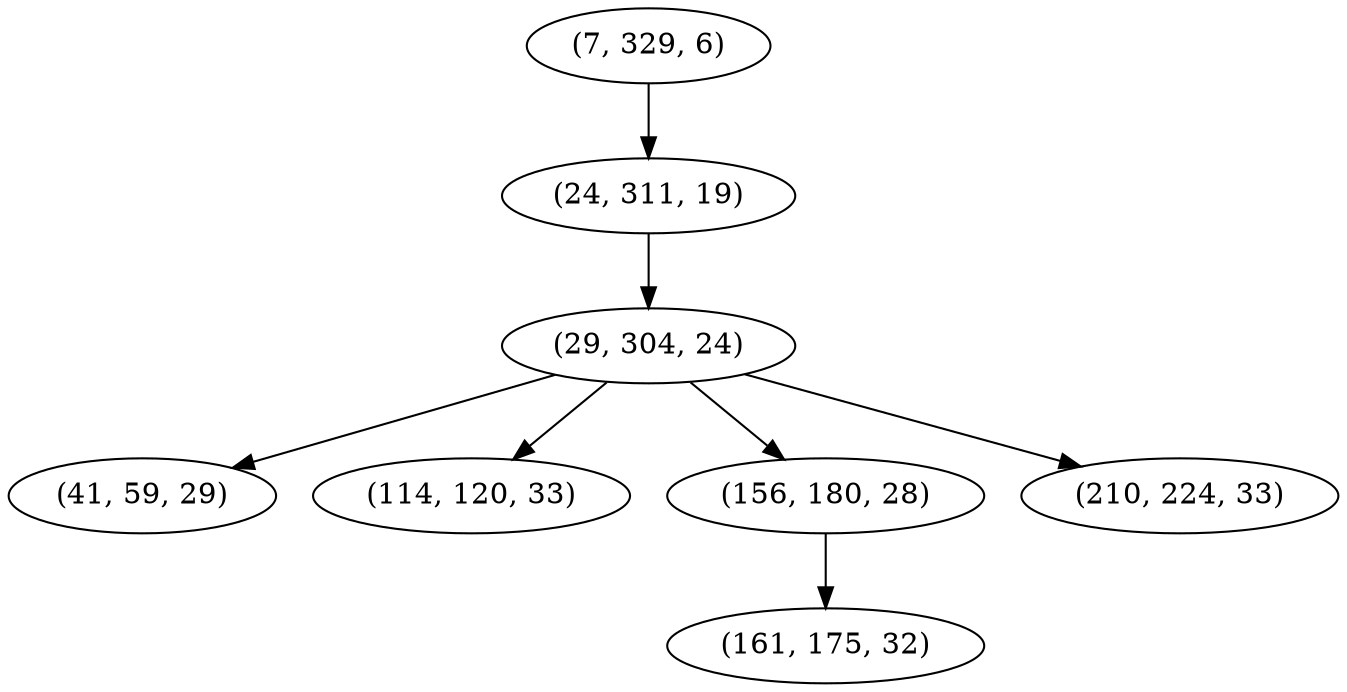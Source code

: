 digraph tree {
    "(7, 329, 6)";
    "(24, 311, 19)";
    "(29, 304, 24)";
    "(41, 59, 29)";
    "(114, 120, 33)";
    "(156, 180, 28)";
    "(161, 175, 32)";
    "(210, 224, 33)";
    "(7, 329, 6)" -> "(24, 311, 19)";
    "(24, 311, 19)" -> "(29, 304, 24)";
    "(29, 304, 24)" -> "(41, 59, 29)";
    "(29, 304, 24)" -> "(114, 120, 33)";
    "(29, 304, 24)" -> "(156, 180, 28)";
    "(29, 304, 24)" -> "(210, 224, 33)";
    "(156, 180, 28)" -> "(161, 175, 32)";
}
